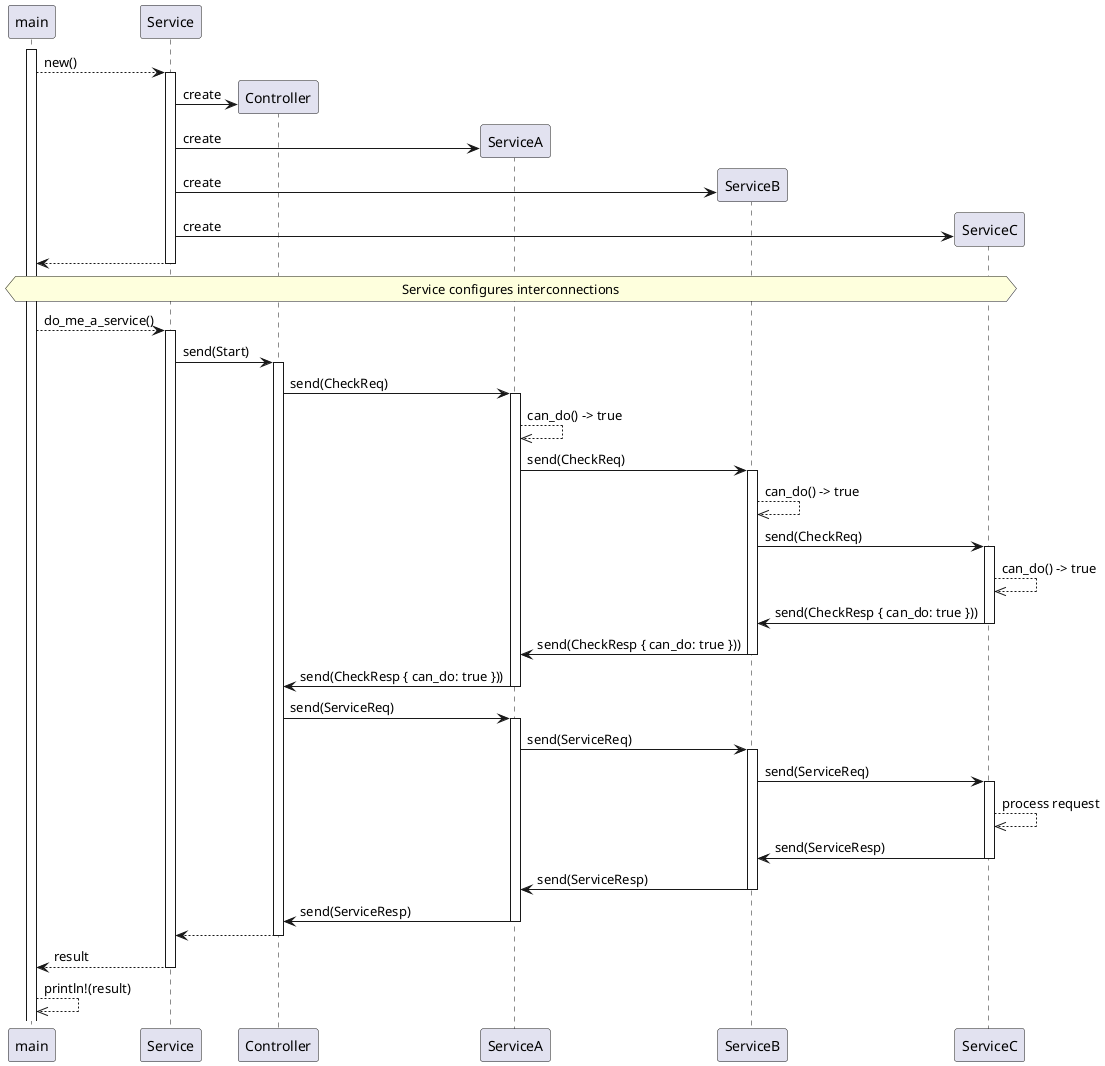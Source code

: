 @startuml Setup

participant main
participant Service as S
participant Controller  as CT
participant ServiceA  as A
participant ServiceB  as B
participant ServiceC  as C

activate main
main --> S: new()
activate S
S -> CT **: create
S -> A **: create
S -> B **: create
S -> C **: create
main <-- S
deactivate S

hnote across: Service configures interconnections

main --> S: do_me_a_service()
activate S
S -> CT: send(Start)
activate CT
CT -> A: send(CheckReq)
activate A
A -->> A: can_do() -> true
A -> B: send(CheckReq)
activate B
B -->> B: can_do() -> true
B -> C: send(CheckReq)
activate C
C -->> C: can_do() -> true
B <- C: send(CheckResp { can_do: true }))
deactivate C
A <- B: send(CheckResp { can_do: true }))
deactivate B
CT <- A: send(CheckResp { can_do: true }))
deactivate A
CT -> A: send(ServiceReq)
activate A
A -> B: send(ServiceReq)
activate B
B -> C: send(ServiceReq)
activate C
C -->> C: process request
B <- C: send(ServiceResp)
deactivate C
A <- B: send(ServiceResp)
deactivate B
CT <- A: send(ServiceResp)
deactivate A
S <-- CT 
deactivate CT
main <-- S: result
deactivate S
main -->> main: println!(result)

@enduml
